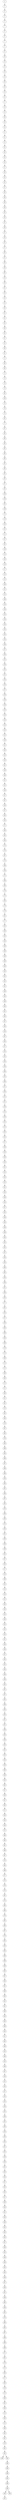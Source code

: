 digraph {
	0 [label=0]
	2 [label=2]
	9 [label=9]
	4 [label=4]
	3 [label=3]
	7 [label=7]
	6 [label=6]
	8 [label=8]
	1 [label=1]
	5 [label=5]
	11 [label=11]
	23 [label=23]
	13 [label=13]
	12 [label=12]
	18 [label=18]
	14 [label=14]
	26 [label=26]
	20 [label=20]
	16 [label=16]
	22 [label=22]
	17 [label=17]
	19 [label=19]
	10 [label=10]
	38 [label=38]
	29 [label=29]
	24 [label=24]
	21 [label=21]
	31 [label=31]
	15 [label=15]
	32 [label=32]
	40 [label=40]
	33 [label=33]
	34 [label=34]
	27 [label=27]
	28 [label=28]
	25 [label=25]
	42 [label=42]
	37 [label=37]
	30 [label=30]
	46 [label=46]
	39 [label=39]
	49 [label=49]
	35 [label=35]
	43 [label=43]
	41 [label=41]
	36 [label=36]
	47 [label=47]
	44 [label=44]
	52 [label=52]
	57 [label=57]
	50 [label=50]
	51 [label=51]
	56 [label=56]
	48 [label=48]
	60 [label=60]
	53 [label=53]
	58 [label=58]
	61 [label=61]
	59 [label=59]
	45 [label=45]
	54 [label=54]
	63 [label=63]
	62 [label=62]
	91 [label=91]
	64 [label=64]
	66 [label=66]
	65 [label=65]
	67 [label=67]
	55 [label=55]
	69 [label=69]
	81 [label=81]
	71 [label=71]
	68 [label=68]
	80 [label=80]
	72 [label=72]
	75 [label=75]
	79 [label=79]
	73 [label=73]
	83 [label=83]
	102 [label=102]
	70 [label=70]
	76 [label=76]
	74 [label=74]
	82 [label=82]
	77 [label=77]
	87 [label=87]
	84 [label=84]
	86 [label=86]
	90 [label=90]
	85 [label=85]
	89 [label=89]
	88 [label=88]
	92 [label=92]
	96 [label=96]
	95 [label=95]
	93 [label=93]
	97 [label=97]
	94 [label=94]
	100 [label=100]
	104 [label=104]
	99 [label=99]
	106 [label=106]
	78 [label=78]
	110 [label=110]
	105 [label=105]
	101 [label=101]
	111 [label=111]
	107 [label=107]
	98 [label=98]
	126 [label=126]
	114 [label=114]
	103 [label=103]
	118 [label=118]
	117 [label=117]
	113 [label=113]
	112 [label=112]
	109 [label=109]
	121 [label=121]
	115 [label=115]
	108 [label=108]
	116 [label=116]
	129 [label=129]
	123 [label=123]
	119 [label=119]
	120 [label=120]
	125 [label=125]
	135 [label=135]
	124 [label=124]
	148 [label=148]
	127 [label=127]
	130 [label=130]
	122 [label=122]
	128 [label=128]
	132 [label=132]
	131 [label=131]
	134 [label=134]
	143 [label=143]
	137 [label=137]
	136 [label=136]
	139 [label=139]
	146 [label=146]
	133 [label=133]
	140 [label=140]
	144 [label=144]
	154 [label=154]
	145 [label=145]
	142 [label=142]
	138 [label=138]
	141 [label=141]
	163 [label=163]
	153 [label=153]
	150 [label=150]
	161 [label=161]
	149 [label=149]
	168 [label=168]
	151 [label=151]
	152 [label=152]
	156 [label=156]
	147 [label=147]
	167 [label=167]
	158 [label=158]
	157 [label=157]
	165 [label=165]
	155 [label=155]
	171 [label=171]
	160 [label=160]
	162 [label=162]
	164 [label=164]
	174 [label=174]
	170 [label=170]
	187 [label=187]
	173 [label=173]
	169 [label=169]
	159 [label=159]
	172 [label=172]
	166 [label=166]
	180 [label=180]
	178 [label=178]
	175 [label=175]
	184 [label=184]
	179 [label=179]
	176 [label=176]
	181 [label=181]
	177 [label=177]
	182 [label=182]
	190 [label=190]
	185 [label=185]
	194 [label=194]
	189 [label=189]
	186 [label=186]
	198 [label=198]
	188 [label=188]
	208 [label=208]
	183 [label=183]
	202 [label=202]
	192 [label=192]
	191 [label=191]
	199 [label=199]
	195 [label=195]
	196 [label=196]
	200 [label=200]
	201 [label=201]
	205 [label=205]
	197 [label=197]
	193 [label=193]
	218 [label=218]
	207 [label=207]
	204 [label=204]
	217 [label=217]
	210 [label=210]
	222 [label=222]
	220 [label=220]
	216 [label=216]
	206 [label=206]
	215 [label=215]
	209 [label=209]
	211 [label=211]
	226 [label=226]
	212 [label=212]
	221 [label=221]
	219 [label=219]
	214 [label=214]
	229 [label=229]
	225 [label=225]
	213 [label=213]
	203 [label=203]
	232 [label=232]
	227 [label=227]
	236 [label=236]
	228 [label=228]
	239 [label=239]
	230 [label=230]
	231 [label=231]
	224 [label=224]
	233 [label=233]
	223 [label=223]
	241 [label=241]
	234 [label=234]
	248 [label=248]
	244 [label=244]
	237 [label=237]
	235 [label=235]
	246 [label=246]
	240 [label=240]
	238 [label=238]
	249 [label=249]
	245 [label=245]
	242 [label=242]
	252 [label=252]
	247 [label=247]
	243 [label=243]
	253 [label=253]
	260 [label=260]
	262 [label=262]
	250 [label=250]
	259 [label=259]
	251 [label=251]
	256 [label=256]
	255 [label=255]
	277 [label=277]
	261 [label=261]
	254 [label=254]
	257 [label=257]
	258 [label=258]
	263 [label=263]
	266 [label=266]
	264 [label=264]
	268 [label=268]
	279 [label=279]
	270 [label=270]
	290 [label=290]
	274 [label=274]
	272 [label=272]
	269 [label=269]
	265 [label=265]
	275 [label=275]
	271 [label=271]
	280 [label=280]
	311 [label=311]
	281 [label=281]
	273 [label=273]
	282 [label=282]
	284 [label=284]
	278 [label=278]
	267 [label=267]
	285 [label=285]
	276 [label=276]
	283 [label=283]
	286 [label=286]
	294 [label=294]
	288 [label=288]
	287 [label=287]
	296 [label=296]
	289 [label=289]
	319 [label=319]
	293 [label=293]
	291 [label=291]
	299 [label=299]
	297 [label=297]
	292 [label=292]
	310 [label=310]
	308 [label=308]
	295 [label=295]
	313 [label=313]
	304 [label=304]
	301 [label=301]
	300 [label=300]
	309 [label=309]
	298 [label=298]
	302 [label=302]
	307 [label=307]
	303 [label=303]
	317 [label=317]
	316 [label=316]
	306 [label=306]
	332 [label=332]
	314 [label=314]
	318 [label=318]
	312 [label=312]
	305 [label=305]
	320 [label=320]
	324 [label=324]
	330 [label=330]
	325 [label=325]
	315 [label=315]
	323 [label=323]
	321 [label=321]
	326 [label=326]
	329 [label=329]
	327 [label=327]
	335 [label=335]
	322 [label=322]
	344 [label=344]
	336 [label=336]
	328 [label=328]
	342 [label=342]
	331 [label=331]
	337 [label=337]
	355 [label=355]
	339 [label=339]
	350 [label=350]
	333 [label=333]
	351 [label=351]
	341 [label=341]
	338 [label=338]
	340 [label=340]
	349 [label=349]
	343 [label=343]
	352 [label=352]
	353 [label=353]
	334 [label=334]
	358 [label=358]
	360 [label=360]
	348 [label=348]
	345 [label=345]
	362 [label=362]
	357 [label=357]
	356 [label=356]
	347 [label=347]
	365 [label=365]
	371 [label=371]
	359 [label=359]
	354 [label=354]
	346 [label=346]
	372 [label=372]
	366 [label=366]
	363 [label=363]
	361 [label=361]
	369 [label=369]
	367 [label=367]
	370 [label=370]
	364 [label=364]
	368 [label=368]
	377 [label=377]
	373 [label=373]
	379 [label=379]
	375 [label=375]
	381 [label=381]
	374 [label=374]
	383 [label=383]
	380 [label=380]
	378 [label=378]
	392 [label=392]
	390 [label=390]
	387 [label=387]
	376 [label=376]
	382 [label=382]
	403 [label=403]
	384 [label=384]
	386 [label=386]
	396 [label=396]
	389 [label=389]
	395 [label=395]
	397 [label=397]
	394 [label=394]
	391 [label=391]
	388 [label=388]
	385 [label=385]
	402 [label=402]
	401 [label=401]
	398 [label=398]
	400 [label=400]
	393 [label=393]
	399 [label=399]
	404 [label=404]
	411 [label=411]
	405 [label=405]
	408 [label=408]
	423 [label=423]
	409 [label=409]
	410 [label=410]
	406 [label=406]
	407 [label=407]
	416 [label=416]
	412 [label=412]
	424 [label=424]
	417 [label=417]
	414 [label=414]
	413 [label=413]
	419 [label=419]
	415 [label=415]
	428 [label=428]
	422 [label=422]
	433 [label=433]
	418 [label=418]
	420 [label=420]
	434 [label=434]
	421 [label=421]
	425 [label=425]
	429 [label=429]
	426 [label=426]
	431 [label=431]
	430 [label=430]
	454 [label=454]
	437 [label=437]
	432 [label=432]
	435 [label=435]
	427 [label=427]
	438 [label=438]
	444 [label=444]
	441 [label=441]
	440 [label=440]
	439 [label=439]
	442 [label=442]
	450 [label=450]
	443 [label=443]
	447 [label=447]
	436 [label=436]
	453 [label=453]
	446 [label=446]
	459 [label=459]
	455 [label=455]
	445 [label=445]
	449 [label=449]
	457 [label=457]
	456 [label=456]
	451 [label=451]
	448 [label=448]
	465 [label=465]
	458 [label=458]
	452 [label=452]
	470 [label=470]
	460 [label=460]
	462 [label=462]
	467 [label=467]
	466 [label=466]
	469 [label=469]
	468 [label=468]
	471 [label=471]
	461 [label=461]
	479 [label=479]
	472 [label=472]
	464 [label=464]
	477 [label=477]
	463 [label=463]
	476 [label=476]
	473 [label=473]
	480 [label=480]
	481 [label=481]
	484 [label=484]
	474 [label=474]
	483 [label=483]
	475 [label=475]
	490 [label=490]
	482 [label=482]
	487 [label=487]
	478 [label=478]
	491 [label=491]
	492 [label=492]
	499 [label=499]
	493 [label=493]
	486 [label=486]
	488 [label=488]
	489 [label=489]
	485 [label=485]
	496 [label=496]
	498 [label=498]
	494 [label=494]
	497 [label=497]
	495 [label=495]
	0 -> 2
	2 -> 9
	9 -> 4
	4 -> 3
	3 -> 7
	7 -> 6
	6 -> 8
	8 -> 1
	1 -> 5
	5 -> 11
	11 -> 23
	23 -> 13
	13 -> 12
	12 -> 18
	18 -> 14
	14 -> 26
	26 -> 20
	20 -> 16
	16 -> 22
	22 -> 17
	17 -> 19
	19 -> 10
	10 -> 38
	38 -> 29
	29 -> 24
	24 -> 21
	21 -> 31
	31 -> 15
	15 -> 32
	32 -> 40
	40 -> 33
	33 -> 34
	34 -> 27
	27 -> 28
	28 -> 25
	25 -> 42
	42 -> 37
	37 -> 30
	30 -> 46
	46 -> 39
	39 -> 49
	49 -> 35
	35 -> 43
	43 -> 41
	41 -> 36
	36 -> 47
	47 -> 44
	44 -> 52
	52 -> 57
	57 -> 50
	50 -> 51
	51 -> 56
	56 -> 48
	48 -> 60
	60 -> 53
	53 -> 58
	58 -> 61
	61 -> 59
	59 -> 45
	45 -> 54
	54 -> 63
	63 -> 62
	62 -> 91
	91 -> 64
	64 -> 66
	66 -> 65
	65 -> 67
	67 -> 55
	55 -> 69
	69 -> 81
	81 -> 71
	71 -> 68
	68 -> 80
	80 -> 72
	72 -> 75
	75 -> 79
	79 -> 73
	73 -> 83
	83 -> 102
	102 -> 70
	70 -> 76
	76 -> 74
	74 -> 82
	82 -> 77
	77 -> 87
	87 -> 84
	84 -> 86
	86 -> 90
	90 -> 85
	85 -> 89
	89 -> 88
	88 -> 92
	92 -> 96
	96 -> 95
	95 -> 93
	93 -> 97
	97 -> 94
	94 -> 100
	100 -> 104
	104 -> 99
	99 -> 106
	106 -> 78
	78 -> 110
	110 -> 105
	105 -> 101
	101 -> 111
	111 -> 107
	107 -> 98
	98 -> 126
	126 -> 114
	114 -> 103
	103 -> 118
	118 -> 117
	117 -> 113
	113 -> 112
	112 -> 109
	109 -> 121
	121 -> 115
	115 -> 108
	108 -> 116
	116 -> 129
	129 -> 123
	123 -> 119
	119 -> 120
	120 -> 125
	125 -> 135
	135 -> 124
	124 -> 148
	148 -> 127
	127 -> 130
	130 -> 122
	122 -> 128
	128 -> 132
	132 -> 131
	131 -> 134
	134 -> 143
	143 -> 137
	137 -> 136
	136 -> 139
	139 -> 146
	146 -> 133
	133 -> 140
	140 -> 144
	144 -> 154
	154 -> 145
	145 -> 142
	142 -> 138
	138 -> 141
	141 -> 163
	163 -> 153
	153 -> 150
	150 -> 161
	161 -> 149
	149 -> 168
	168 -> 151
	151 -> 152
	152 -> 156
	156 -> 147
	147 -> 167
	167 -> 158
	158 -> 157
	157 -> 165
	165 -> 155
	155 -> 171
	171 -> 160
	160 -> 162
	162 -> 164
	164 -> 174
	174 -> 170
	170 -> 187
	187 -> 173
	173 -> 169
	169 -> 159
	159 -> 172
	172 -> 166
	166 -> 180
	180 -> 178
	178 -> 175
	175 -> 184
	184 -> 179
	179 -> 176
	176 -> 181
	181 -> 177
	177 -> 182
	182 -> 190
	190 -> 185
	185 -> 194
	194 -> 189
	189 -> 186
	186 -> 198
	198 -> 188
	188 -> 208
	208 -> 183
	183 -> 202
	202 -> 192
	192 -> 191
	191 -> 199
	199 -> 195
	195 -> 196
	196 -> 200
	200 -> 201
	201 -> 205
	205 -> 197
	197 -> 193
	193 -> 218
	218 -> 207
	207 -> 204
	204 -> 217
	217 -> 210
	210 -> 222
	222 -> 220
	220 -> 216
	216 -> 206
	206 -> 215
	215 -> 209
	209 -> 211
	211 -> 226
	226 -> 212
	212 -> 221
	221 -> 219
	219 -> 214
	214 -> 229
	229 -> 225
	225 -> 213
	213 -> 203
	203 -> 232
	232 -> 227
	227 -> 236
	236 -> 228
	228 -> 239
	239 -> 230
	230 -> 231
	231 -> 224
	224 -> 233
	233 -> 223
	223 -> 241
	241 -> 234
	234 -> 248
	248 -> 244
	244 -> 237
	237 -> 235
	235 -> 246
	246 -> 240
	240 -> 238
	238 -> 249
	249 -> 245
	245 -> 242
	242 -> 252
	252 -> 247
	247 -> 243
	243 -> 253
	253 -> 260
	260 -> 262
	262 -> 250
	250 -> 259
	259 -> 251
	251 -> 256
	256 -> 255
	255 -> 277
	277 -> 261
	261 -> 254
	254 -> 257
	257 -> 258
	258 -> 263
	263 -> 266
	266 -> 264
	264 -> 268
	268 -> 279
	279 -> 270
	270 -> 290
	290 -> 274
	274 -> 272
	272 -> 269
	269 -> 265
	265 -> 275
	275 -> 271
	271 -> 280
	280 -> 311
	311 -> 281
	281 -> 273
	273 -> 282
	282 -> 284
	284 -> 278
	278 -> 267
	267 -> 285
	285 -> 276
	276 -> 283
	283 -> 286
	286 -> 294
	294 -> 288
	288 -> 287
	287 -> 296
	296 -> 289
	289 -> 319
	319 -> 293
	293 -> 291
	291 -> 299
	299 -> 297
	297 -> 292
	292 -> 310
	310 -> 308
	308 -> 295
	295 -> 313
	313 -> 304
	304 -> 301
	301 -> 300
	300 -> 309
	309 -> 298
	298 -> 302
	302 -> 307
	307 -> 303
	303 -> 317
	317 -> 316
	316 -> 306
	306 -> 332
	332 -> 314
	314 -> 318
	318 -> 312
	312 -> 305
	305 -> 320
	320 -> 324
	324 -> 330
	330 -> 325
	325 -> 315
	315 -> 323
	323 -> 321
	321 -> 326
	326 -> 329
	329 -> 327
	327 -> 335
	335 -> 322
	322 -> 344
	344 -> 336
	336 -> 328
	328 -> 342
	342 -> 331
	331 -> 337
	337 -> 355
	355 -> 339
	339 -> 350
	350 -> 333
	333 -> 351
	351 -> 341
	341 -> 338
	338 -> 340
	340 -> 349
	349 -> 343
	343 -> 352
	352 -> 353
	353 -> 334
	334 -> 358
	358 -> 360
	360 -> 348
	348 -> 345
	345 -> 362
	362 -> 357
	357 -> 356
	356 -> 347
	347 -> 365
	365 -> 371
	371 -> 359
	359 -> 354
	354 -> 346
	346 -> 372
	372 -> 366
	366 -> 363
	363 -> 361
	361 -> 369
	369 -> 367
	367 -> 370
	370 -> 364
	364 -> 368
	368 -> 377
	377 -> 373
	373 -> 379
	379 -> 375
	375 -> 381
	381 -> 374
	374 -> 383
	383 -> 380
	380 -> 378
	378 -> 392
	392 -> 390
	390 -> 387
	387 -> 376
	376 -> 382
	382 -> 403
	403 -> 384
	384 -> 386
	386 -> 396
	396 -> 389
	389 -> 395
	395 -> 397
	397 -> 394
	394 -> 391
	391 -> 388
	388 -> 385
	385 -> 402
	402 -> 401
	401 -> 398
	398 -> 400
	400 -> 393
	393 -> 399
	399 -> 404
	404 -> 411
	411 -> 405
	405 -> 408
	408 -> 423
	423 -> 409
	409 -> 410
	410 -> 406
	406 -> 407
	407 -> 416
	416 -> 412
	412 -> 424
	424 -> 417
	417 -> 414
	414 -> 413
	413 -> 419
	419 -> 415
	415 -> 428
	428 -> 422
	422 -> 433
	433 -> 418
	418 -> 420
	420 -> 434
	434 -> 421
	421 -> 425
	425 -> 429
	429 -> 426
	426 -> 431
	431 -> 430
	430 -> 454
	454 -> 437
	437 -> 432
	432 -> 435
	435 -> 427
	427 -> 438
	438 -> 444
	444 -> 441
	441 -> 440
	440 -> 439
	439 -> 442
	442 -> 450
	450 -> 443
	443 -> 447
	447 -> 436
	436 -> 453
	453 -> 446
	446 -> 459
	459 -> 455
	455 -> 445
	445 -> 449
	449 -> 457
	457 -> 456
	456 -> 451
	451 -> 448
	448 -> 465
	465 -> 458
	458 -> 452
	452 -> 470
	470 -> 460
	460 -> 462
	462 -> 467
	467 -> 466
	466 -> 469
	469 -> 468
	468 -> 471
	471 -> 461
	461 -> 479
	479 -> 472
	472 -> 464
	464 -> 477
	477 -> 463
	463 -> 476
	476 -> 473
	473 -> 480
	480 -> 481
	481 -> 484
	484 -> 474
	474 -> 483
	483 -> 475
	475 -> 490
	490 -> 482
	482 -> 487
	487 -> 478
	478 -> 491
	491 -> 492
	492 -> 499
	492 -> 493
	493 -> 486
	486 -> 488
	488 -> 489
	489 -> 485
	485 -> 496
	496 -> 498
	498 -> 494
	494 -> 497
	498 -> 495
}
